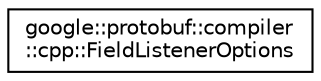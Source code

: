 digraph "类继承关系图"
{
 // LATEX_PDF_SIZE
  edge [fontname="Helvetica",fontsize="10",labelfontname="Helvetica",labelfontsize="10"];
  node [fontname="Helvetica",fontsize="10",shape=record];
  rankdir="LR";
  Node0 [label="google::protobuf::compiler\l::cpp::FieldListenerOptions",height=0.2,width=0.4,color="black", fillcolor="white", style="filled",URL="$structgoogle_1_1protobuf_1_1compiler_1_1cpp_1_1FieldListenerOptions.html",tooltip=" "];
}
